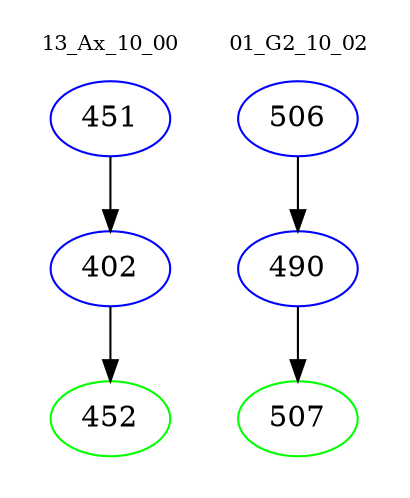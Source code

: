 digraph{
subgraph cluster_0 {
color = white
label = "13_Ax_10_00";
fontsize=10;
T0_451 [label="451", color="blue"]
T0_451 -> T0_402 [color="black"]
T0_402 [label="402", color="blue"]
T0_402 -> T0_452 [color="black"]
T0_452 [label="452", color="green"]
}
subgraph cluster_1 {
color = white
label = "01_G2_10_02";
fontsize=10;
T1_506 [label="506", color="blue"]
T1_506 -> T1_490 [color="black"]
T1_490 [label="490", color="blue"]
T1_490 -> T1_507 [color="black"]
T1_507 [label="507", color="green"]
}
}
